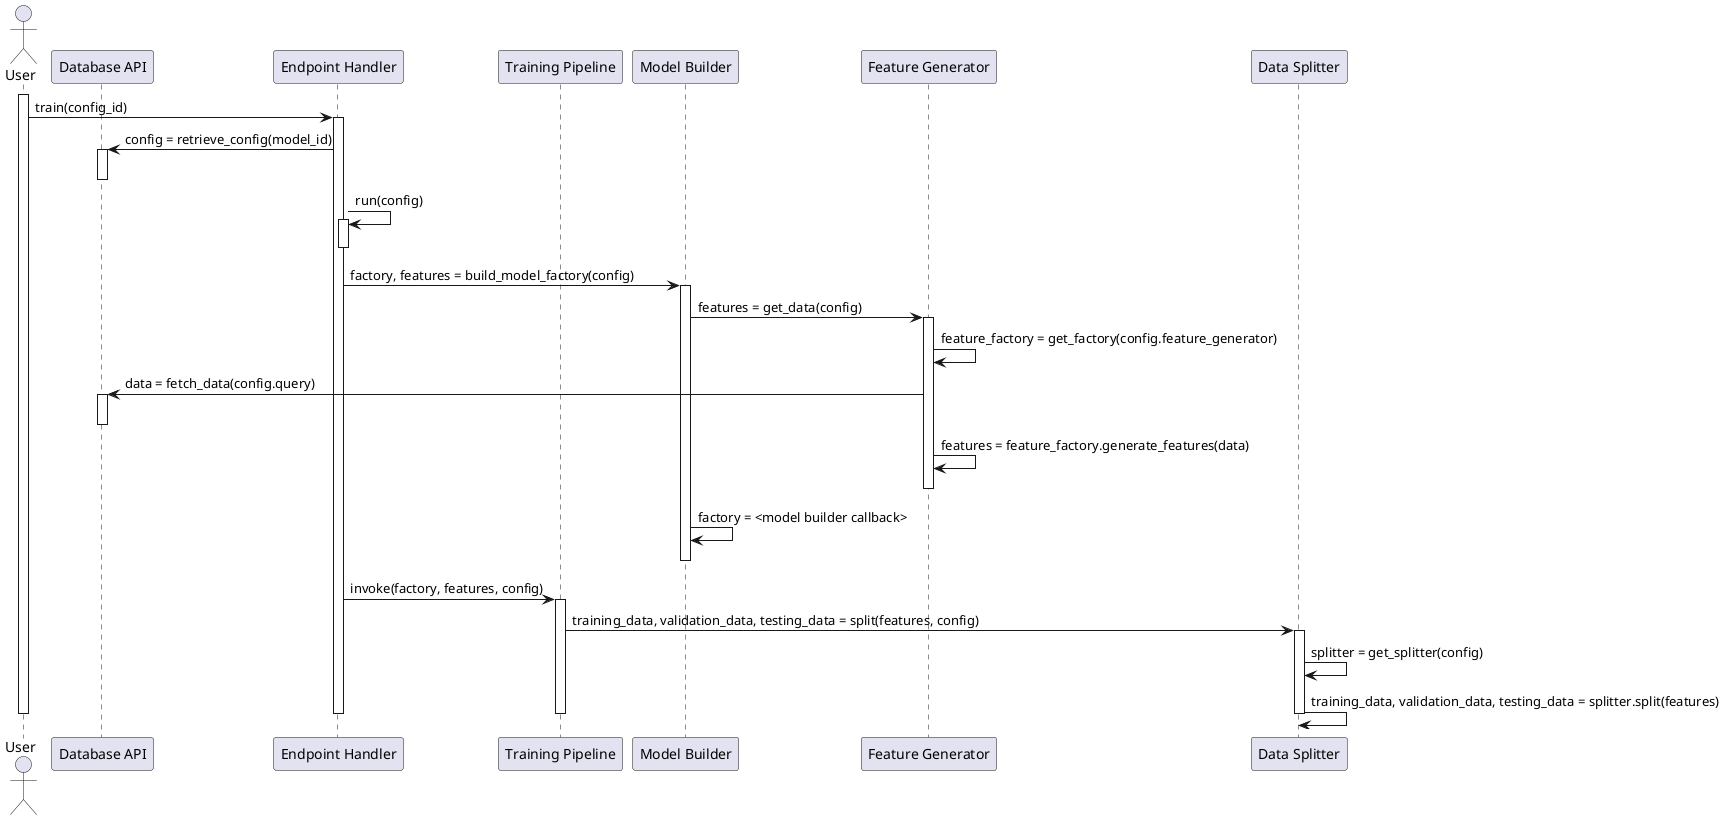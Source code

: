 @startuml 

actor "User" as User
participant "Database API" as DBApi 
participant "Endpoint Handler" as Endpoint
participant "Training Pipeline" as TrainingPipeline 
participant "Model Builder" as ModelBuilder
participant "Feature Generator" as FeatureGenerator
participant "Data Splitter" as Splitter  


activate User 
User -> Endpoint: train(config_id)
    activate Endpoint 
    Endpoint -> DBApi: config = retrieve_config(model_id)
        activate DBApi
        deactivate DBApi
    Endpoint -> Endpoint: run(config)
        activate Endpoint
        deactivate Endpoint
        Endpoint -> ModelBuilder: factory, features = build_model_factory(config)
            activate ModelBuilder
            ModelBuilder -> FeatureGenerator: features = get_data(config)
                activate FeatureGenerator
                FeatureGenerator -> FeatureGenerator: feature_factory = get_factory(config.feature_generator)
                FeatureGenerator -> DBApi: data = fetch_data(config.query)
                    activate DBApi
                    deactivate DBApi
                FeatureGenerator -> FeatureGenerator: features = feature_factory.generate_features(data)
                FeatureGenerator -[hidden]-> FeatureGenerator
                deactivate FeatureGenerator
            ModelBuilder -> ModelBuilder: factory = <model builder callback>
            ModelBuilder -[hidden]-> ModelBuilder
            deactivate ModelBuilder
         Endpoint -> TrainingPipeline: invoke(factory, features, config)
            activate TrainingPipeline
            TrainingPipeline -> Splitter: training_data, validation_data, testing_data = split(features, config)
                activate Splitter 
                Splitter -> Splitter: splitter = get_splitter(config)
                Splitter -> Splitter: training_data, validation_data, testing_data = splitter.split(features)
                deactivate Splitter 
            deactivate TrainingPipeline
    deactivate Endpoint
deactivate User 

@enduml 